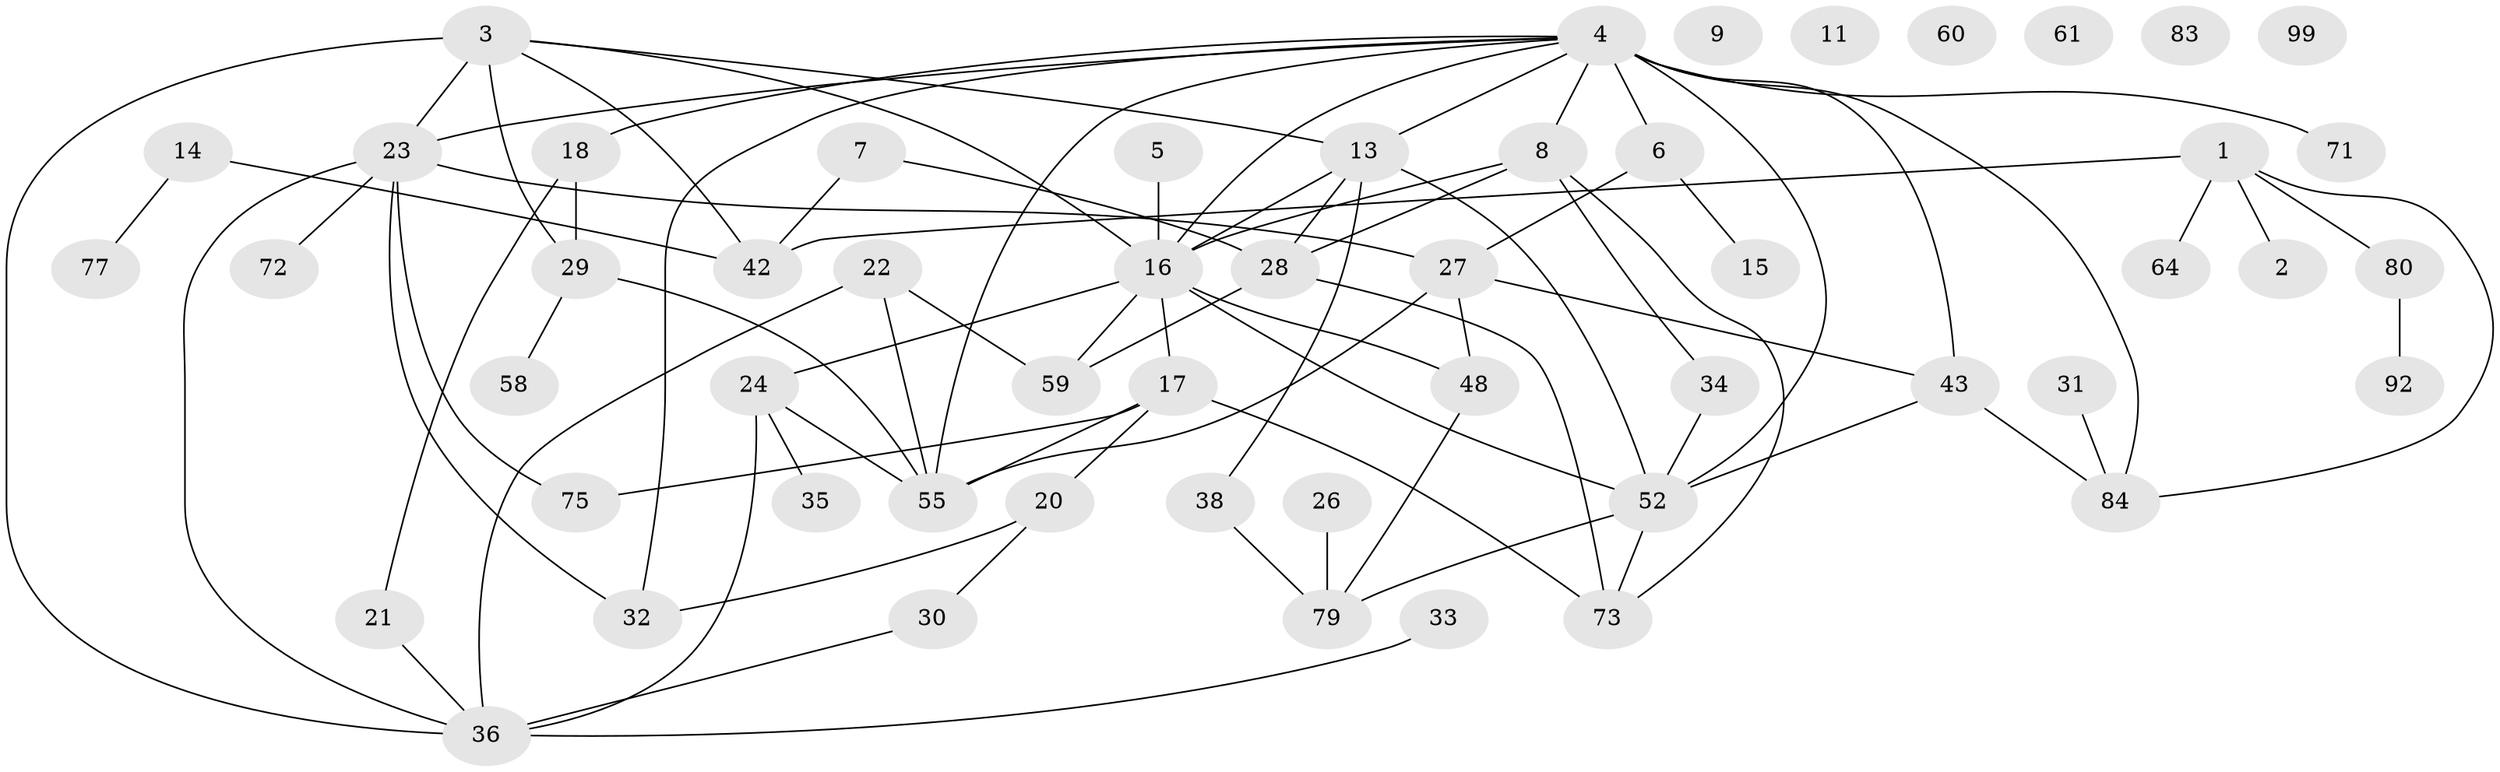 // original degree distribution, {3: 0.10185185185185185, 1: 0.21296296296296297, 4: 0.19444444444444445, 5: 0.12037037037037036, 2: 0.2962962962962963, 6: 0.018518518518518517, 0: 0.046296296296296294, 7: 0.009259259259259259}
// Generated by graph-tools (version 1.1) at 2025/12/03/09/25 04:12:59]
// undirected, 54 vertices, 82 edges
graph export_dot {
graph [start="1"]
  node [color=gray90,style=filled];
  1 [super="+44+12"];
  2 [super="+98"];
  3 [super="+69"];
  4 [super="+93+10"];
  5 [super="+56"];
  6;
  7 [super="+89"];
  8 [super="+76+37+102+65"];
  9 [super="+91"];
  11;
  13 [super="+63+19"];
  14;
  15;
  16 [super="+54"];
  17;
  18;
  20;
  21;
  22 [super="+68"];
  23 [super="+67+25+97+78"];
  24 [super="+81"];
  26;
  27 [super="+41"];
  28;
  29;
  30 [super="+96+87"];
  31;
  32;
  33;
  34 [super="+40"];
  35 [super="+45"];
  36 [super="+86"];
  38 [super="+39"];
  42 [super="+90"];
  43 [super="+46+51"];
  48 [super="+50"];
  52 [super="+62+82+105+107+66+53"];
  55 [super="+85"];
  58 [super="+103"];
  59 [super="+70"];
  60;
  61;
  64;
  71;
  72;
  73 [super="+100"];
  75;
  77;
  79;
  80;
  83;
  84;
  92;
  99;
  1 -- 84;
  1 -- 64;
  1 -- 80;
  1 -- 2;
  1 -- 42;
  3 -- 16;
  3 -- 23 [weight=2];
  3 -- 29;
  3 -- 42;
  3 -- 13;
  3 -- 36;
  4 -- 84;
  4 -- 32;
  4 -- 6;
  4 -- 71;
  4 -- 52 [weight=2];
  4 -- 43 [weight=2];
  4 -- 16;
  4 -- 18;
  4 -- 23;
  4 -- 13;
  4 -- 8;
  4 -- 55;
  5 -- 16;
  6 -- 15;
  6 -- 27;
  7 -- 42;
  7 -- 28;
  8 -- 34;
  8 -- 16;
  8 -- 28;
  8 -- 73;
  13 -- 28;
  13 -- 52 [weight=2];
  13 -- 16;
  13 -- 38;
  14 -- 77;
  14 -- 42;
  16 -- 17;
  16 -- 48;
  16 -- 52 [weight=2];
  16 -- 24;
  16 -- 59;
  17 -- 20;
  17 -- 73;
  17 -- 75;
  17 -- 55;
  18 -- 21;
  18 -- 29;
  20 -- 32;
  20 -- 30;
  21 -- 36;
  22 -- 59;
  22 -- 36;
  22 -- 55;
  23 -- 32;
  23 -- 75;
  23 -- 72;
  23 -- 36;
  23 -- 27;
  24 -- 36;
  24 -- 35;
  24 -- 55;
  26 -- 79;
  27 -- 48;
  27 -- 55;
  27 -- 43;
  28 -- 73;
  28 -- 59;
  29 -- 58;
  29 -- 55;
  30 -- 36;
  31 -- 84;
  33 -- 36;
  34 -- 52;
  38 -- 79;
  43 -- 52;
  43 -- 84;
  48 -- 79;
  52 -- 79;
  52 -- 73;
  80 -- 92;
}
